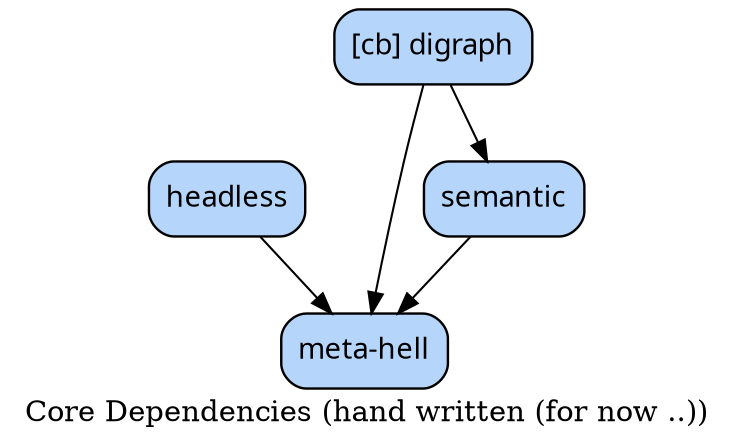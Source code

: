 # created by tan-man on 2013-02-07 02:15:19 UTC

digraph {

/*
  example stmt_list:
    foo -> bar
    biff -> baz

  example node_stmt:
    learn_c [label="learn C somehow"]
*/


#                 blue : fillcolor="#b5d5fb"
#                green : fillcolor="#79f233"

node [label="\N", style="filled", fillcolor="#b5d5fb", fontname="Futura", penwidth="1.1566", shape="Mrecord"]

label="Core Dependencies (hand written (for now ..))"


headless [label=headless]
meta [label="meta-hell"]
pub [label="[cb] digraph"]
semantic [label=semantic]
headless -> meta
pub -> meta
pub -> semantic
semantic -> meta
}
